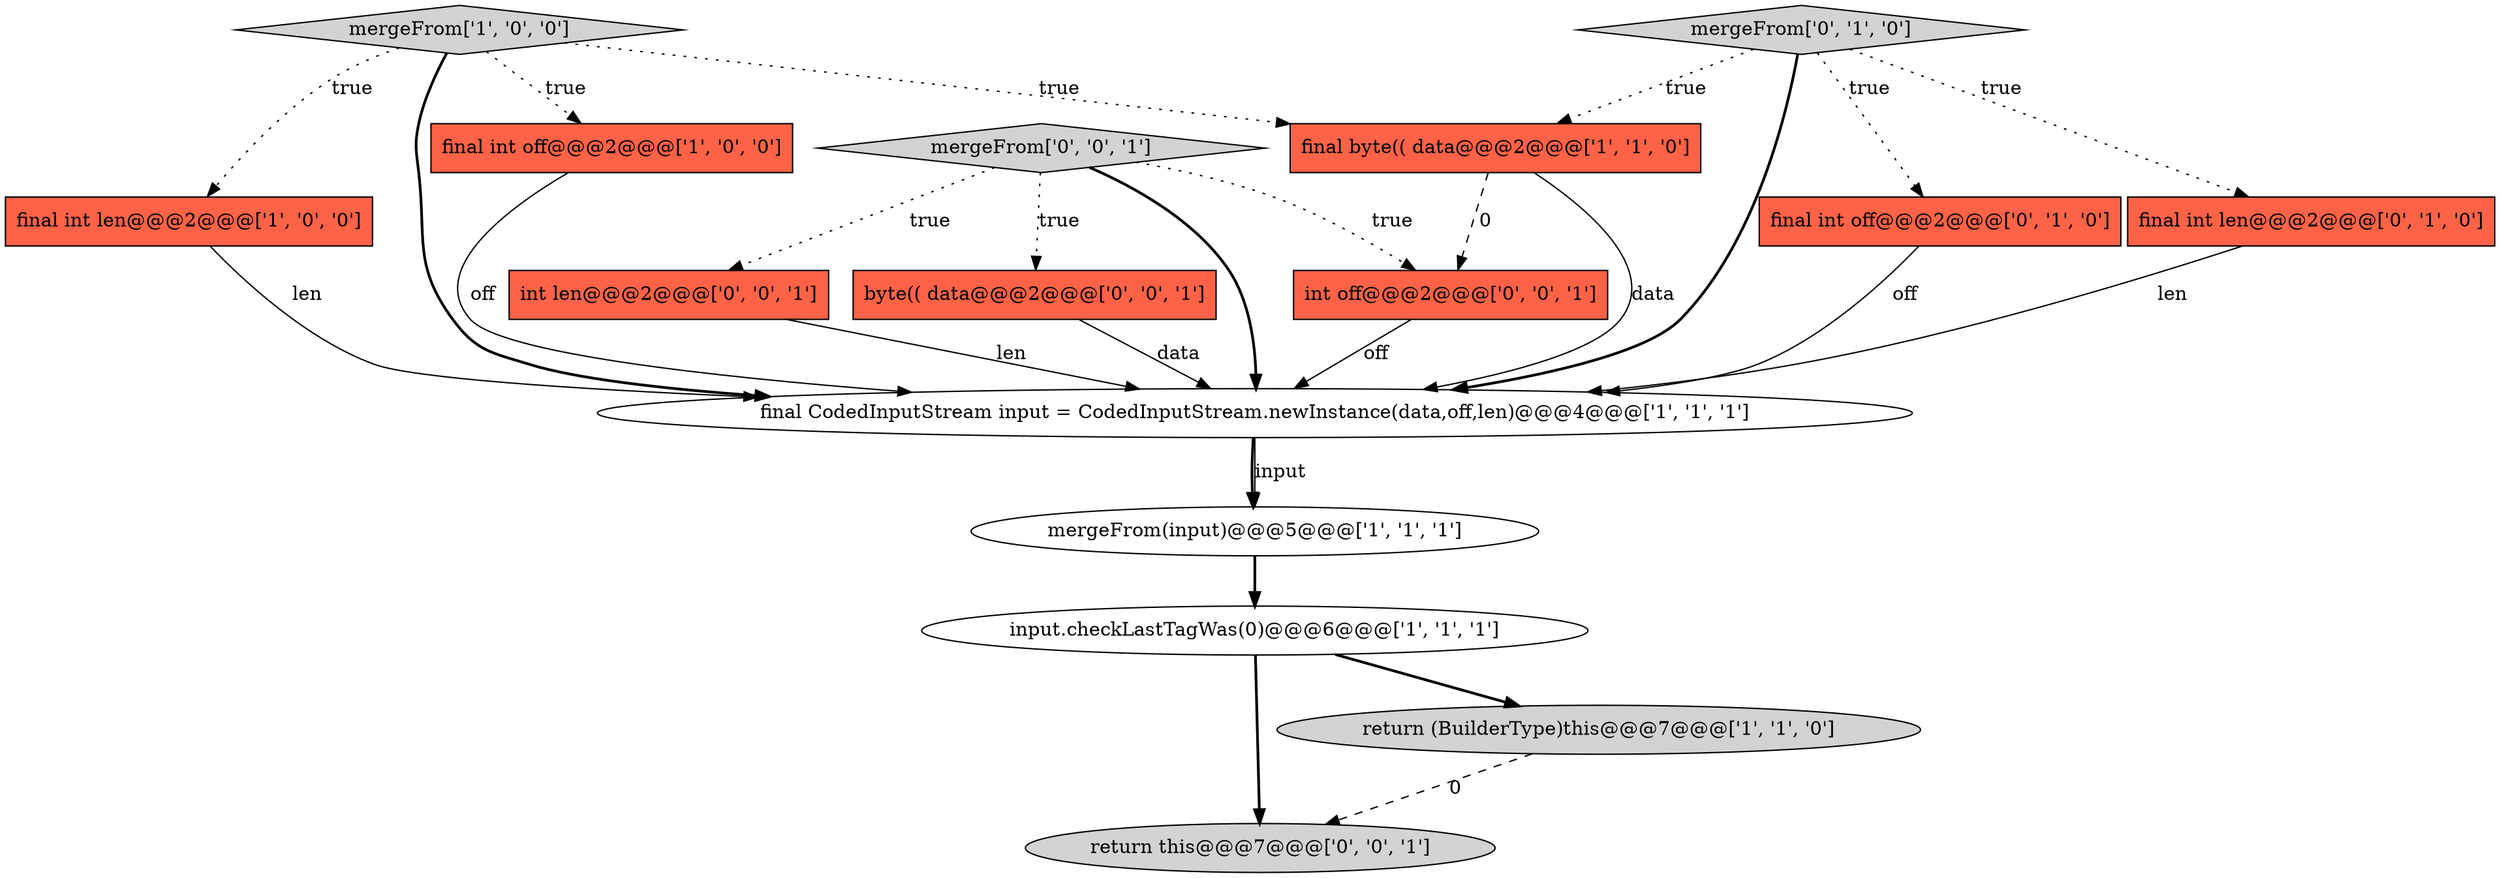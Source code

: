 digraph {
3 [style = filled, label = "mergeFrom['1', '0', '0']", fillcolor = lightgray, shape = diamond image = "AAA0AAABBB1BBB"];
14 [style = filled, label = "int off@@@2@@@['0', '0', '1']", fillcolor = tomato, shape = box image = "AAA0AAABBB3BBB"];
1 [style = filled, label = "mergeFrom(input)@@@5@@@['1', '1', '1']", fillcolor = white, shape = ellipse image = "AAA0AAABBB1BBB"];
10 [style = filled, label = "mergeFrom['0', '1', '0']", fillcolor = lightgray, shape = diamond image = "AAA0AAABBB2BBB"];
11 [style = filled, label = "byte(( data@@@2@@@['0', '0', '1']", fillcolor = tomato, shape = box image = "AAA0AAABBB3BBB"];
6 [style = filled, label = "final byte(( data@@@2@@@['1', '1', '0']", fillcolor = tomato, shape = box image = "AAA0AAABBB1BBB"];
15 [style = filled, label = "return this@@@7@@@['0', '0', '1']", fillcolor = lightgray, shape = ellipse image = "AAA0AAABBB3BBB"];
4 [style = filled, label = "final int len@@@2@@@['1', '0', '0']", fillcolor = tomato, shape = box image = "AAA0AAABBB1BBB"];
5 [style = filled, label = "final CodedInputStream input = CodedInputStream.newInstance(data,off,len)@@@4@@@['1', '1', '1']", fillcolor = white, shape = ellipse image = "AAA0AAABBB1BBB"];
8 [style = filled, label = "final int off@@@2@@@['0', '1', '0']", fillcolor = tomato, shape = box image = "AAA0AAABBB2BBB"];
12 [style = filled, label = "mergeFrom['0', '0', '1']", fillcolor = lightgray, shape = diamond image = "AAA0AAABBB3BBB"];
9 [style = filled, label = "final int len@@@2@@@['0', '1', '0']", fillcolor = tomato, shape = box image = "AAA0AAABBB2BBB"];
7 [style = filled, label = "input.checkLastTagWas(0)@@@6@@@['1', '1', '1']", fillcolor = white, shape = ellipse image = "AAA0AAABBB1BBB"];
0 [style = filled, label = "final int off@@@2@@@['1', '0', '0']", fillcolor = tomato, shape = box image = "AAA0AAABBB1BBB"];
13 [style = filled, label = "int len@@@2@@@['0', '0', '1']", fillcolor = tomato, shape = box image = "AAA0AAABBB3BBB"];
2 [style = filled, label = "return (BuilderType)this@@@7@@@['1', '1', '0']", fillcolor = lightgray, shape = ellipse image = "AAA0AAABBB1BBB"];
6->14 [style = dashed, label="0"];
6->5 [style = solid, label="data"];
12->11 [style = dotted, label="true"];
5->1 [style = bold, label=""];
12->13 [style = dotted, label="true"];
8->5 [style = solid, label="off"];
13->5 [style = solid, label="len"];
9->5 [style = solid, label="len"];
2->15 [style = dashed, label="0"];
4->5 [style = solid, label="len"];
3->5 [style = bold, label=""];
3->0 [style = dotted, label="true"];
12->5 [style = bold, label=""];
3->4 [style = dotted, label="true"];
10->8 [style = dotted, label="true"];
5->1 [style = solid, label="input"];
3->6 [style = dotted, label="true"];
0->5 [style = solid, label="off"];
12->14 [style = dotted, label="true"];
10->6 [style = dotted, label="true"];
7->15 [style = bold, label=""];
11->5 [style = solid, label="data"];
1->7 [style = bold, label=""];
14->5 [style = solid, label="off"];
10->9 [style = dotted, label="true"];
10->5 [style = bold, label=""];
7->2 [style = bold, label=""];
}
